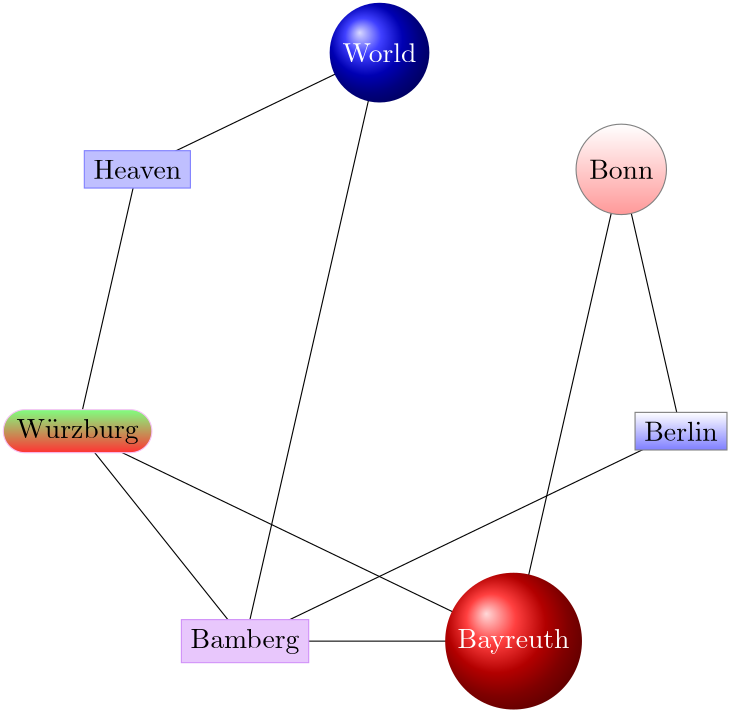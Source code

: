<?xml version="1.0"?>
<!DOCTYPE ipe SYSTEM "ipe.dtd">
<ipe version="70107" creator="Ipe 7.2.5">
<info created="D:20160722234506" modified="D:20160723215707"/>
<ipestyle name="basic">
<symbol name="arrow/arc(spx)">
<path stroke="sym-stroke" fill="sym-stroke" pen="sym-pen">
0 0 m
-1 0.333 l
-1 -0.333 l
h
</path>
</symbol>
<symbol name="arrow/farc(spx)">
<path stroke="sym-stroke" fill="white" pen="sym-pen">
0 0 m
-1 0.333 l
-1 -0.333 l
h
</path>
</symbol>
<symbol name="arrow/ptarc(spx)">
<path stroke="sym-stroke" fill="sym-stroke" pen="sym-pen">
0 0 m
-1 0.333 l
-0.8 0 l
-1 -0.333 l
h
</path>
</symbol>
<symbol name="arrow/fptarc(spx)">
<path stroke="sym-stroke" fill="white" pen="sym-pen">
0 0 m
-1 0.333 l
-0.8 0 l
-1 -0.333 l
h
</path>
</symbol>
<symbol name="mark/circle(sx)" transformations="translations">
<path fill="sym-stroke">
0.6 0 0 0.6 0 0 e
0.4 0 0 0.4 0 0 e
</path>
</symbol>
<symbol name="mark/disk(sx)" transformations="translations">
<path fill="sym-stroke">
0.6 0 0 0.6 0 0 e
</path>
</symbol>
<symbol name="mark/fdisk(sfx)" transformations="translations">
<group>
<path fill="sym-fill">
0.5 0 0 0.5 0 0 e
</path>
<path fill="sym-stroke" fillrule="eofill">
0.6 0 0 0.6 0 0 e
0.4 0 0 0.4 0 0 e
</path>
</group>
</symbol>
<symbol name="mark/box(sx)" transformations="translations">
<path fill="sym-stroke" fillrule="eofill">
-0.6 -0.6 m
0.6 -0.6 l
0.6 0.6 l
-0.6 0.6 l
h
-0.4 -0.4 m
0.4 -0.4 l
0.4 0.4 l
-0.4 0.4 l
h
</path>
</symbol>
<symbol name="mark/square(sx)" transformations="translations">
<path fill="sym-stroke">
-0.6 -0.6 m
0.6 -0.6 l
0.6 0.6 l
-0.6 0.6 l
h
</path>
</symbol>
<symbol name="mark/fsquare(sfx)" transformations="translations">
<group>
<path fill="sym-fill">
-0.5 -0.5 m
0.5 -0.5 l
0.5 0.5 l
-0.5 0.5 l
h
</path>
<path fill="sym-stroke" fillrule="eofill">
-0.6 -0.6 m
0.6 -0.6 l
0.6 0.6 l
-0.6 0.6 l
h
-0.4 -0.4 m
0.4 -0.4 l
0.4 0.4 l
-0.4 0.4 l
h
</path>
</group>
</symbol>
<symbol name="mark/cross(sx)" transformations="translations">
<group>
<path fill="sym-stroke">
-0.43 -0.57 m
0.57 0.43 l
0.43 0.57 l
-0.57 -0.43 l
h
</path>
<path fill="sym-stroke">
-0.43 0.57 m
0.57 -0.43 l
0.43 -0.57 l
-0.57 0.43 l
h
</path>
</group>
</symbol>
<symbol name="arrow/fnormal(spx)">
<path stroke="sym-stroke" fill="white" pen="sym-pen">
0 0 m
-1 0.333 l
-1 -0.333 l
h
</path>
</symbol>
<symbol name="arrow/pointed(spx)">
<path stroke="sym-stroke" fill="sym-stroke" pen="sym-pen">
0 0 m
-1 0.333 l
-0.8 0 l
-1 -0.333 l
h
</path>
</symbol>
<symbol name="arrow/fpointed(spx)">
<path stroke="sym-stroke" fill="white" pen="sym-pen">
0 0 m
-1 0.333 l
-0.8 0 l
-1 -0.333 l
h
</path>
</symbol>
<symbol name="arrow/linear(spx)">
<path stroke="sym-stroke" pen="sym-pen">
-1 0.333 m
0 0 l
-1 -0.333 l
</path>
</symbol>
<symbol name="arrow/fdouble(spx)">
<path stroke="sym-stroke" fill="white" pen="sym-pen">
0 0 m
-1 0.333 l
-1 -0.333 l
h
-1 0 m
-2 0.333 l
-2 -0.333 l
h
</path>
</symbol>
<symbol name="arrow/double(spx)">
<path stroke="sym-stroke" fill="sym-stroke" pen="sym-pen">
0 0 m
-1 0.333 l
-1 -0.333 l
h
-1 0 m
-2 0.333 l
-2 -0.333 l
h
</path>
</symbol>
<pen name="heavier" value="0.8"/>
<pen name="fat" value="1.2"/>
<pen name="ultrafat" value="2"/>
<symbolsize name="large" value="5"/>
<symbolsize name="small" value="2"/>
<symbolsize name="tiny" value="1.1"/>
<arrowsize name="large" value="10"/>
<arrowsize name="small" value="5"/>
<arrowsize name="tiny" value="3"/>
<color name="red" value="1 0 0"/>
<color name="green" value="0 1 0"/>
<color name="blue" value="0 0 1"/>
<color name="yellow" value="1 1 0"/>
<color name="orange" value="1 0.647 0"/>
<color name="gold" value="1 0.843 0"/>
<color name="purple" value="0.627 0.125 0.941"/>
<color name="gray" value="0.745"/>
<color name="brown" value="0.647 0.165 0.165"/>
<color name="navy" value="0 0 0.502"/>
<color name="pink" value="1 0.753 0.796"/>
<color name="seagreen" value="0.18 0.545 0.341"/>
<color name="turquoise" value="0.251 0.878 0.816"/>
<color name="violet" value="0.933 0.51 0.933"/>
<color name="darkblue" value="0 0 0.545"/>
<color name="darkcyan" value="0 0.545 0.545"/>
<color name="darkgray" value="0.663"/>
<color name="darkgreen" value="0 0.392 0"/>
<color name="darkmagenta" value="0.545 0 0.545"/>
<color name="darkorange" value="1 0.549 0"/>
<color name="darkred" value="0.545 0 0"/>
<color name="lightblue" value="0.678 0.847 0.902"/>
<color name="lightcyan" value="0.878 1 1"/>
<color name="lightgray" value="0.827"/>
<color name="lightgreen" value="0.565 0.933 0.565"/>
<color name="lightyellow" value="1 1 0.878"/>
<dashstyle name="dashed" value="[4] 0"/>
<dashstyle name="dotted" value="[1 3] 0"/>
<dashstyle name="dash dotted" value="[4 2 1 2] 0"/>
<dashstyle name="dash dot dotted" value="[4 2 1 2 1 2] 0"/>
<textsize name="large" value="\large"/>
<textsize name="small" value="\small"/>
<textsize name="tiny" value="\tiny"/>
<textsize name="Large" value="\Large"/>
<textsize name="LARGE" value="\LARGE"/>
<textsize name="huge" value="\huge"/>
<textsize name="Huge" value="\Huge"/>
<textsize name="footnote" value="\footnotesize"/>
<textstyle name="center" begin="\begin{center}" end="\end{center}"/>
<textstyle name="itemize" begin="\begin{itemize}" end="\end{itemize}"/>
<textstyle name="item" begin="\begin{itemize}\item{}" end="\end{itemize}"/>
<gridsize name="4 pts" value="4"/>
<gridsize name="8 pts (~3 mm)" value="8"/>
<gridsize name="16 pts (~6 mm)" value="16"/>
<gridsize name="32 pts (~12 mm)" value="32"/>
<gridsize name="10 pts (~3.5 mm)" value="10"/>
<gridsize name="20 pts (~7 mm)" value="20"/>
<gridsize name="14 pts (~5 mm)" value="14"/>
<gridsize name="28 pts (~10 mm)" value="28"/>
<gridsize name="56 pts (~20 mm)" value="56"/>
<anglesize name="90 deg" value="90"/>
<anglesize name="60 deg" value="60"/>
<anglesize name="45 deg" value="45"/>
<anglesize name="30 deg" value="30"/>
<anglesize name="22.5 deg" value="22.5"/>
<opacity name="10%" value="0.1"/>
<opacity name="30%" value="0.3"/>
<opacity name="50%" value="0.5"/>
<opacity name="75%" value="0.75"/>
<tiling name="falling" angle="-60" step="4" width="1"/>
<tiling name="rising" angle="30" step="4" width="1"/>
</ipestyle>
<ipestyle name="tikz">
<textstyle name="tikz" begin="\begin{tikzpicture}" end="\end{tikzpicture}"/>
<textstyle name="blue-rectangle" begin="\begin{tikzpicture}\node at (0,0) [rectangle, draw=blue!50,fill=blue!25] {" end="};\end{tikzpicture}"/>
<textstyle name="green-circle" begin="\begin{tikzpicture}\node at (0,0) [circle, draw=green!50,fill=green!25] {" end="};\end{tikzpicture}"/>
<preamble>
\usepackage{tikz}
\usetikzlibrary{shapes.misc}
\newcommand{\node}[3]{\begin{tikzpicture}\node at (0,0) [#1,draw=#2!50,fill=#2!25] {#3};\end{tikzpicture}}
\newcommand{\ballnode}[2]{\begin{tikzpicture}\node at (0,0) [circle,ball color=#1,text=white] {#2};\end{tikzpicture}}
\newcommand{\coolnode}[5]{\begin{tikzpicture}\node at (0,0) [#1,draw=#2!50,top color=#3,bottom color=#4] {#5};\end{tikzpicture}}
</preamble>
</ipestyle>
<page>
<layer name="alpha"/>
<view layers="alpha" active="alpha"/>
<path layer="alpha" stroke="black">
379.682 599.936 m
340.918 430.098 l
</path>
<path stroke="black">
244.241 430.098 m
401.195 505.683 l
</path>
<path stroke="black">
401.195 505.683 m
379.682 599.936 l
</path>
<path stroke="black">
244.241 430.098 m
340.918 430.098 l
</path>
<path stroke="black">
340.918 430.098 m
183.964 505.683 l
</path>
<path stroke="black">
244.241 430.098 m
183.964 505.683 l
</path>
<path stroke="black">
292.58 641.883 m
244.241 430.098 l
</path>
<path stroke="black">
292.58 641.883 m
205.477 599.936 l
</path>
<path stroke="black">
205.477 599.936 m
183.964 505.683 l
</path>
<text matrix="1 0 0 1 162.705 -111.992" transformations="translations" pos="112 736" stroke="black" type="label" width="35.749" height="35.749" depth="0" valign="baseline" style="blue-rectangle">\ballnode{blue}{World}</text>
<text matrix="1 0 0 1 -5.81694 -193.14" transformations="translations" pos="192 800" stroke="black" type="label" width="38.588" height="13.847" depth="0" valign="top">\node{rectangle}{blue}{Heaven}</text>
<text matrix="1 0 0 1 -98.9715 -190.369" transformations="translations" pos="256 704" stroke="black" type="label" width="53.872" height="15.895" depth="0" valign="top" style="blue-rectangle">\coolnode{rounded rectangle}{violet}{green!50}{red!80}{W\&quot;urzburg}</text>
<text matrix="1 0 0 1 133.971 -209.698" transformations="translations" pos="87.1578 647.744" stroke="black" type="label" width="46.226" height="15.895" depth="0" valign="top" style="green-circle">\node{rectangle}{purple}{Bamberg}</text>
<text matrix="1 0 0 1 58.4745 -200.776" transformations="translations" pos="257.822 606.253" stroke="black" type="label" width="49.243" height="49.243" depth="0" valign="baseline">\ballnode{red}{Bayreuth}</text>
<text matrix="1 0 0 1 217.832 -19.1087" transformations="translations" pos="166.615 517.813" stroke="black" type="label" width="33.496" height="13.958" depth="0" valign="baseline">\coolnode{rectangle}{black}{white}{blue!50}{Berlin}</text>
<text matrix="1 0 0 1 168.405 14.7101" transformations="translations" pos="194.805 568.754" stroke="black" type="label" width="32.944" height="32.944" depth="0" valign="baseline">\coolnode{circle}{black}{white}{red!40}{Bonn}</text>
</page>
</ipe>
